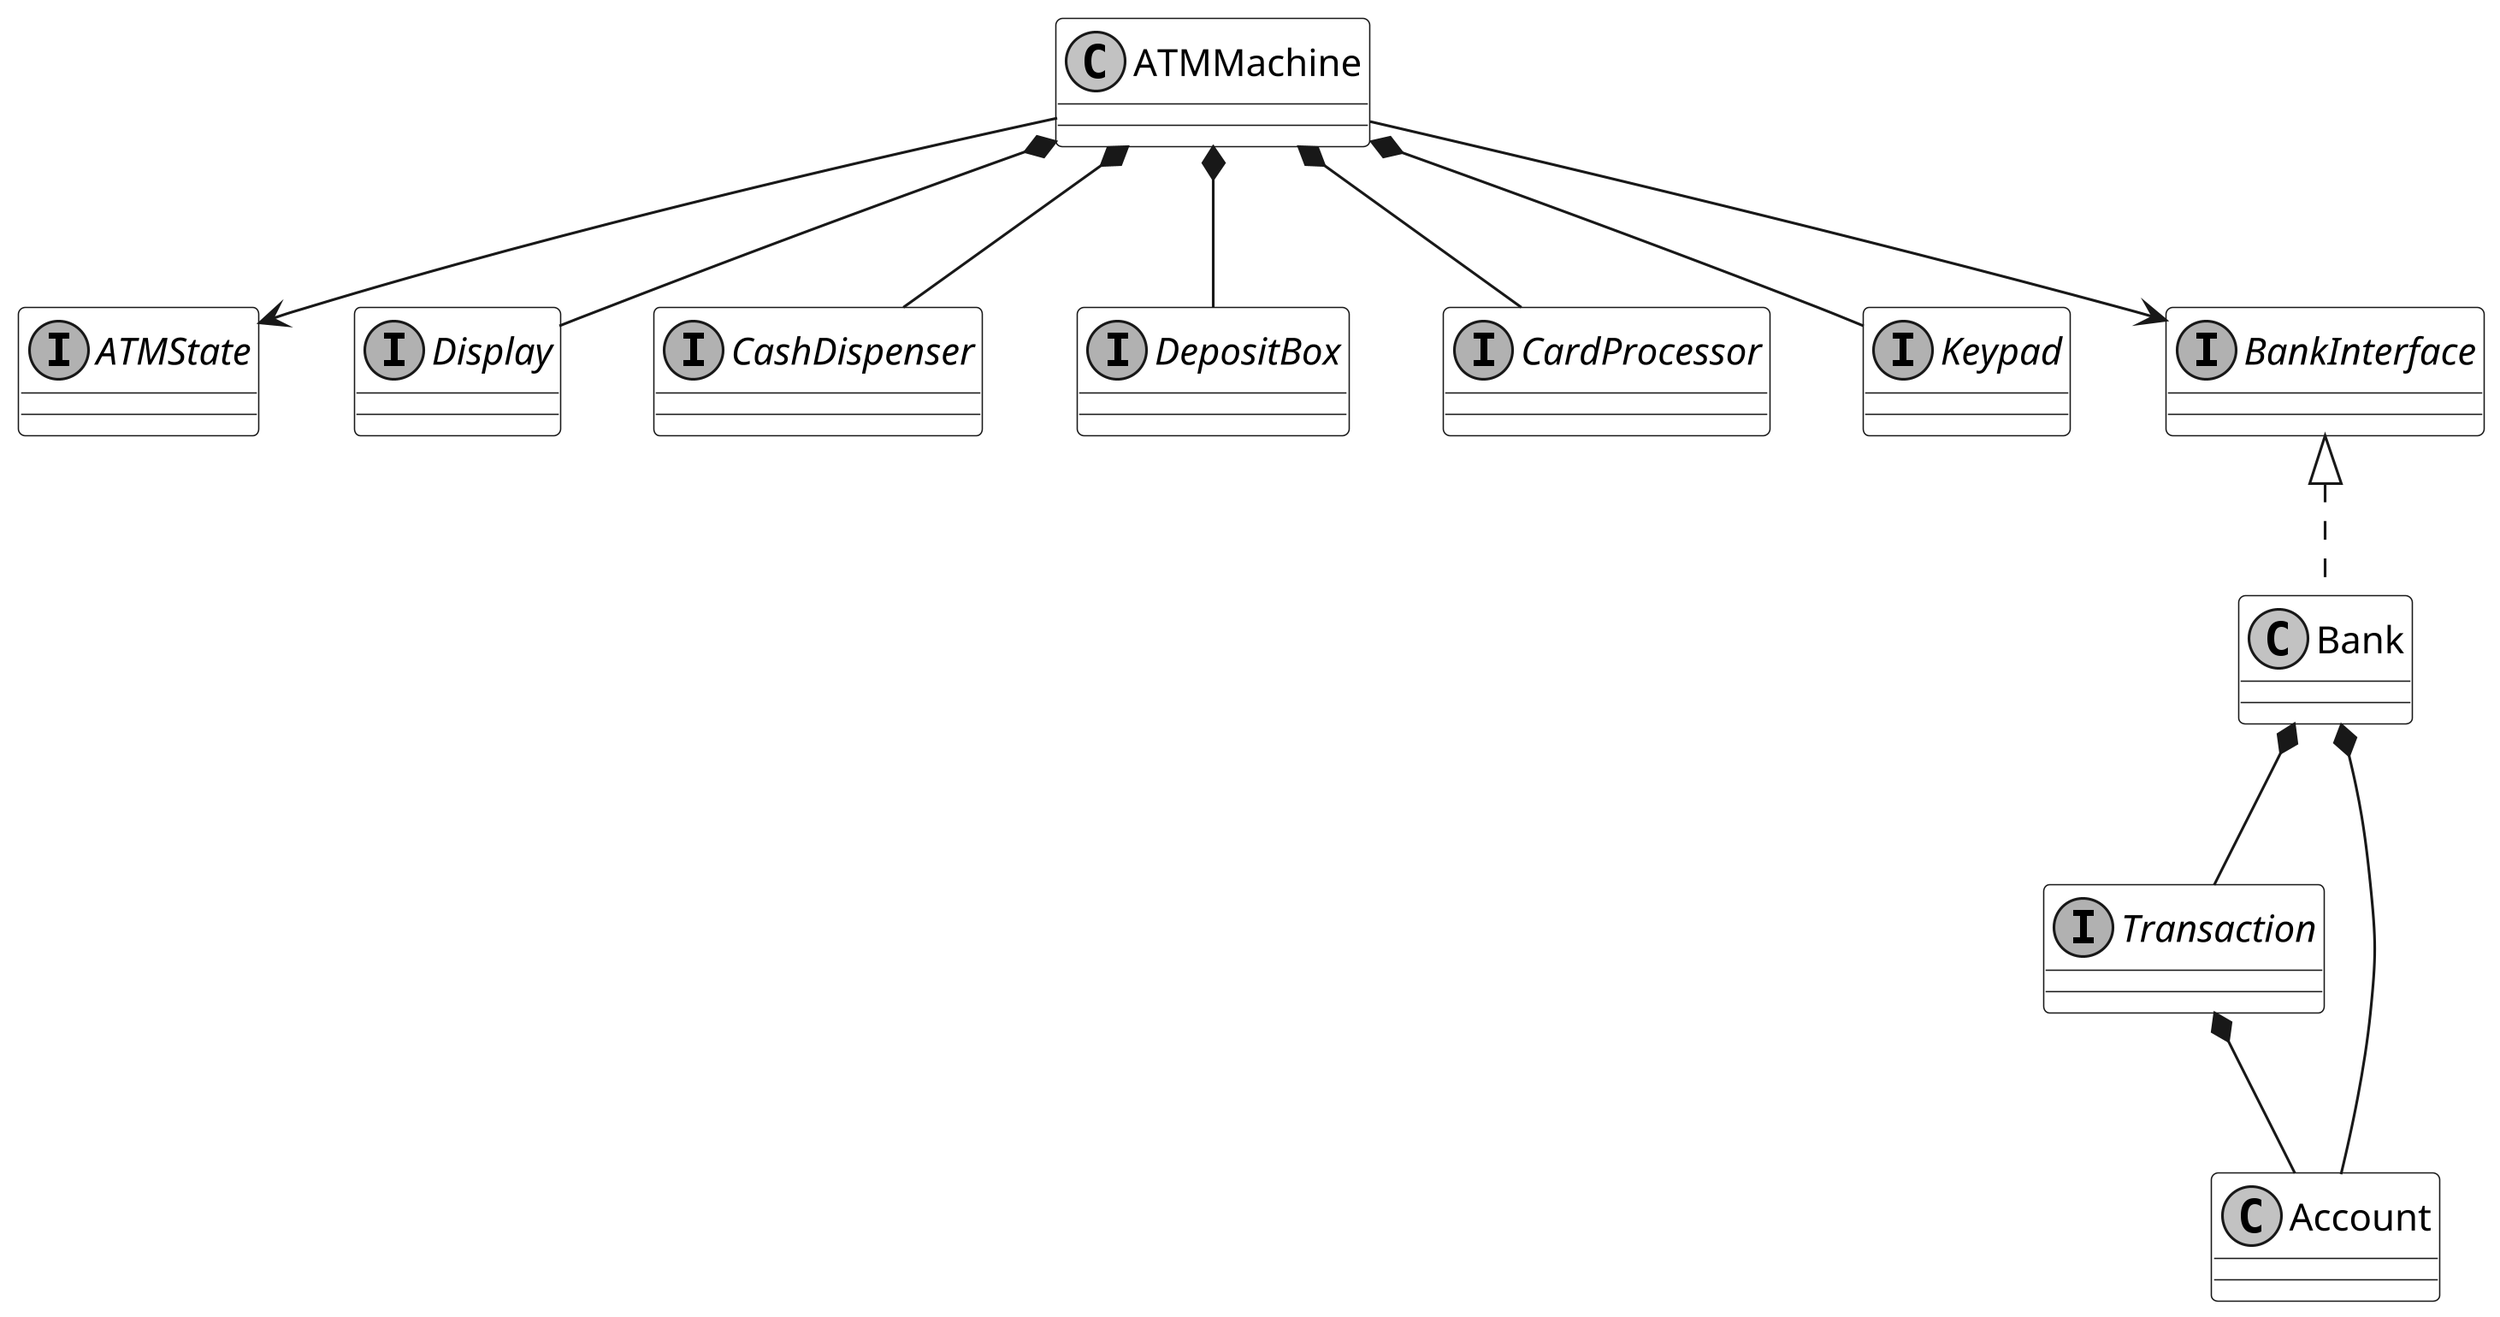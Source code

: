 @startuml
skinparam monochrome true
skinparam backgroundColor #FFFFFF
skinparam classBackgroundColor #FFFFFF
skinparam dpi 300

class ATMMachine {
}
interface ATMState {
}
interface Display {
}
interface CashDispenser {
}
interface DepositBox {
}
interface CardProcessor {
}
interface Keypad {
}
interface BankInterface {
}
class Bank implements BankInterface {
}
interface Transaction {
}
class Account {
}

ATMMachine *-- CardProcessor
ATMMachine *-- Keypad
ATMMachine *-- DepositBox
ATMMachine *-- CashDispenser
ATMMachine *-- Display
ATMMachine --> BankInterface
ATMMachine --> ATMState

Bank *-- Account
Bank *-- Transaction

Transaction *-- Account

@enduml
